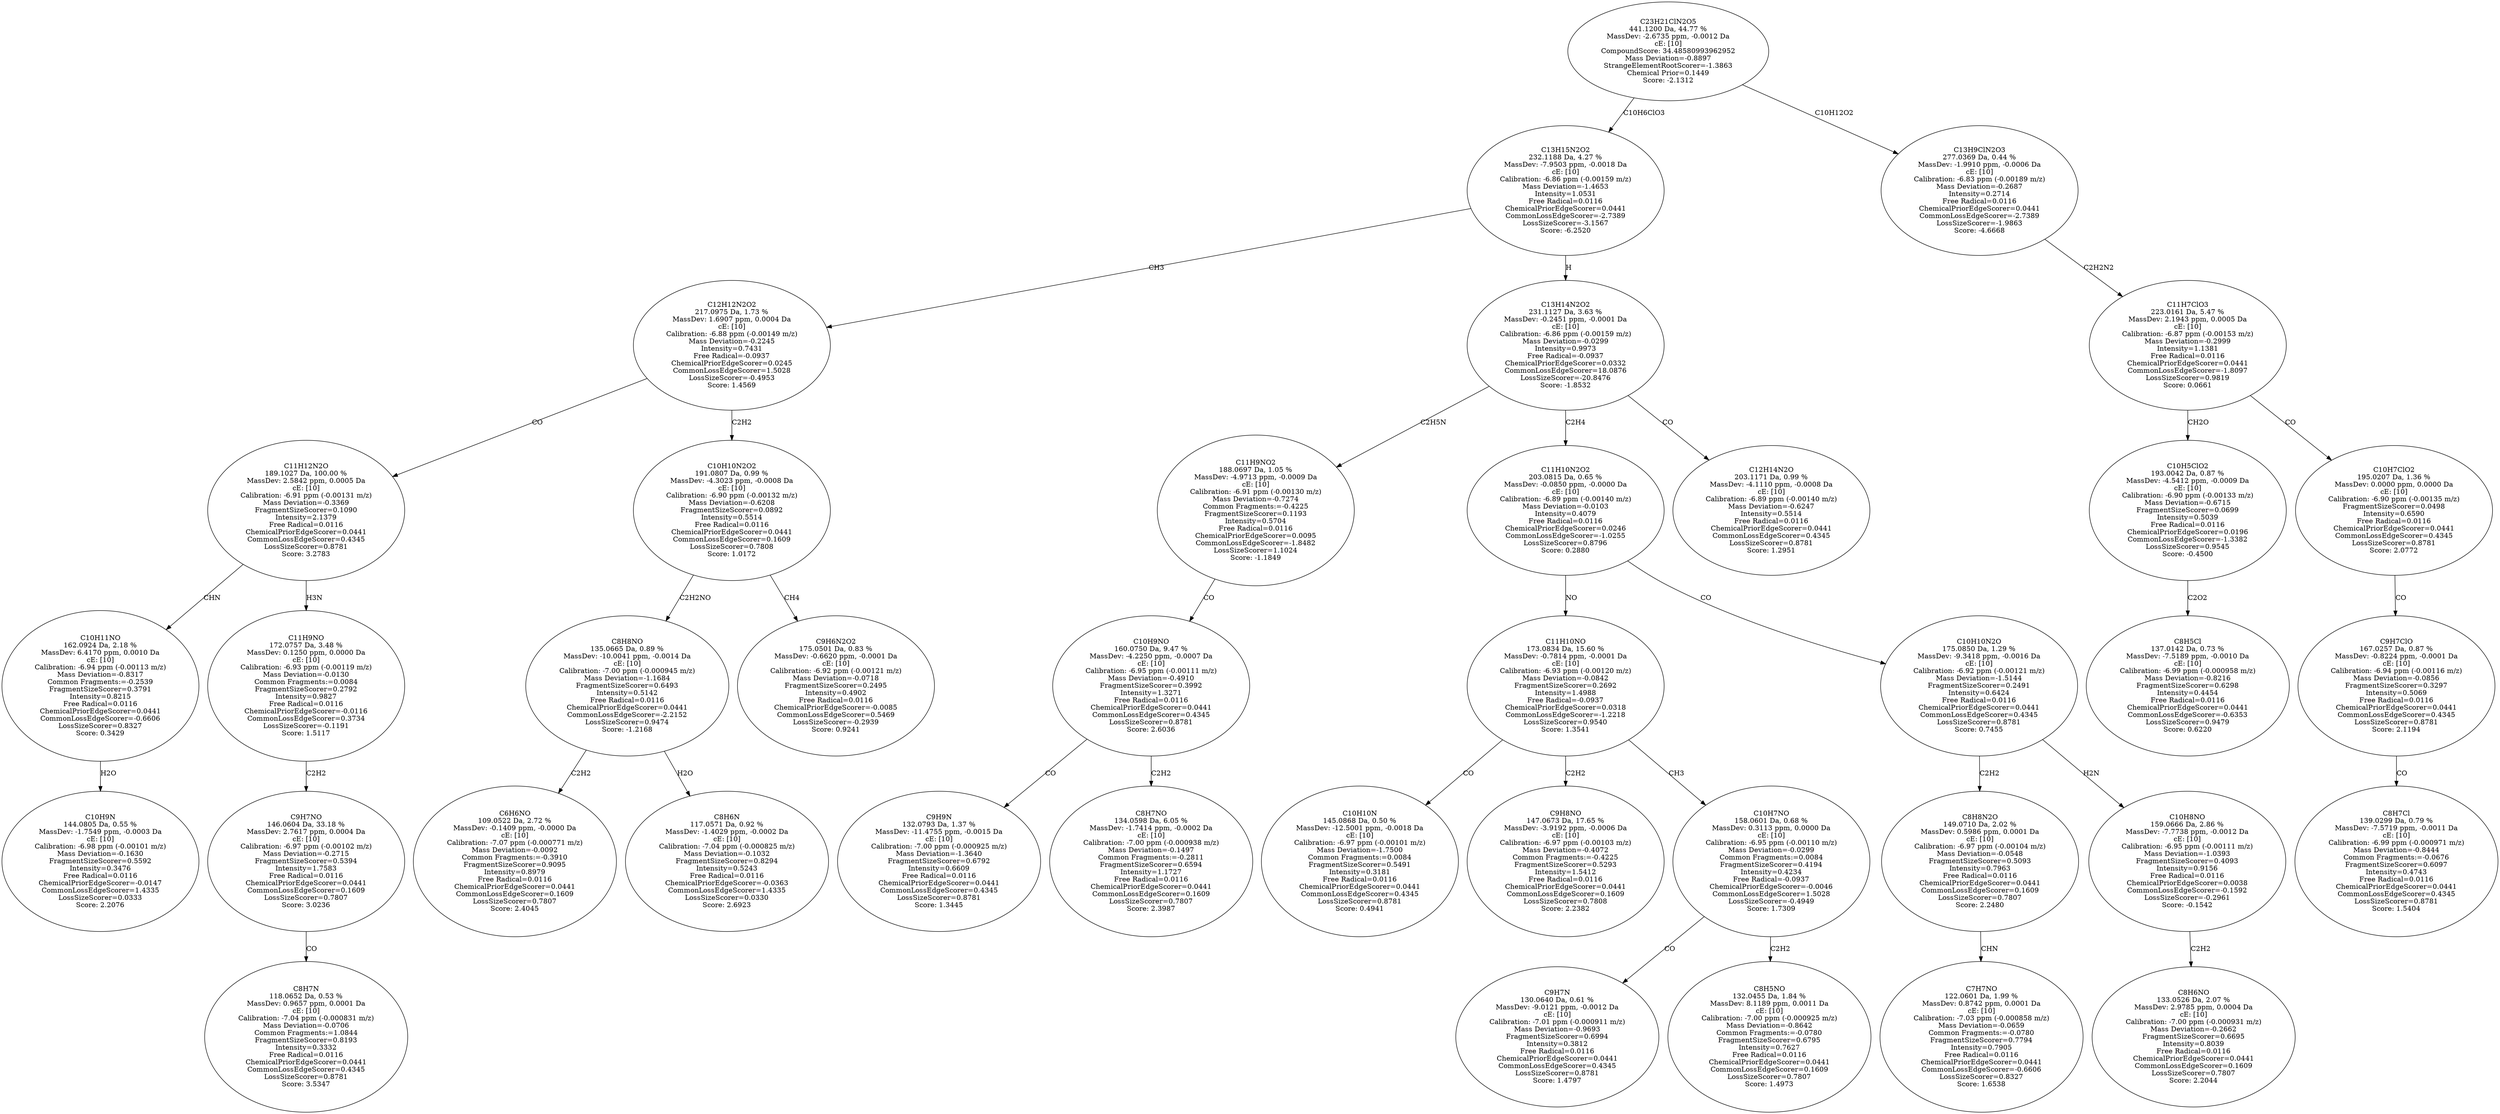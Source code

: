 strict digraph {
v1 [label="C10H9N\n144.0805 Da, 0.55 %\nMassDev: -1.7549 ppm, -0.0003 Da\ncE: [10]\nCalibration: -6.98 ppm (-0.00101 m/z)\nMass Deviation=-0.1630\nFragmentSizeScorer=0.5592\nIntensity=0.3476\nFree Radical=0.0116\nChemicalPriorEdgeScorer=-0.0147\nCommonLossEdgeScorer=1.4335\nLossSizeScorer=0.0333\nScore: 2.2076"];
v2 [label="C10H11NO\n162.0924 Da, 2.18 %\nMassDev: 6.4170 ppm, 0.0010 Da\ncE: [10]\nCalibration: -6.94 ppm (-0.00113 m/z)\nMass Deviation=-0.8317\nCommon Fragments:=-0.2539\nFragmentSizeScorer=0.3791\nIntensity=0.8215\nFree Radical=0.0116\nChemicalPriorEdgeScorer=0.0441\nCommonLossEdgeScorer=-0.6606\nLossSizeScorer=0.8327\nScore: 0.3429"];
v3 [label="C8H7N\n118.0652 Da, 0.53 %\nMassDev: 0.9657 ppm, 0.0001 Da\ncE: [10]\nCalibration: -7.04 ppm (-0.000831 m/z)\nMass Deviation=-0.0706\nCommon Fragments:=1.0844\nFragmentSizeScorer=0.8193\nIntensity=0.3332\nFree Radical=0.0116\nChemicalPriorEdgeScorer=0.0441\nCommonLossEdgeScorer=0.4345\nLossSizeScorer=0.8781\nScore: 3.5347"];
v4 [label="C9H7NO\n146.0604 Da, 33.18 %\nMassDev: 2.7617 ppm, 0.0004 Da\ncE: [10]\nCalibration: -6.97 ppm (-0.00102 m/z)\nMass Deviation=-0.2715\nFragmentSizeScorer=0.5394\nIntensity=1.7583\nFree Radical=0.0116\nChemicalPriorEdgeScorer=0.0441\nCommonLossEdgeScorer=0.1609\nLossSizeScorer=0.7807\nScore: 3.0236"];
v5 [label="C11H9NO\n172.0757 Da, 3.48 %\nMassDev: 0.1250 ppm, 0.0000 Da\ncE: [10]\nCalibration: -6.93 ppm (-0.00119 m/z)\nMass Deviation=-0.0130\nCommon Fragments:=0.0084\nFragmentSizeScorer=0.2792\nIntensity=0.9827\nFree Radical=0.0116\nChemicalPriorEdgeScorer=-0.0116\nCommonLossEdgeScorer=0.3734\nLossSizeScorer=-0.1191\nScore: 1.5117"];
v6 [label="C11H12N2O\n189.1027 Da, 100.00 %\nMassDev: 2.5842 ppm, 0.0005 Da\ncE: [10]\nCalibration: -6.91 ppm (-0.00131 m/z)\nMass Deviation=-0.3369\nFragmentSizeScorer=0.1090\nIntensity=2.1379\nFree Radical=0.0116\nChemicalPriorEdgeScorer=0.0441\nCommonLossEdgeScorer=0.4345\nLossSizeScorer=0.8781\nScore: 3.2783"];
v7 [label="C6H6NO\n109.0522 Da, 2.72 %\nMassDev: -0.1409 ppm, -0.0000 Da\ncE: [10]\nCalibration: -7.07 ppm (-0.000771 m/z)\nMass Deviation=-0.0092\nCommon Fragments:=-0.3910\nFragmentSizeScorer=0.9095\nIntensity=0.8979\nFree Radical=0.0116\nChemicalPriorEdgeScorer=0.0441\nCommonLossEdgeScorer=0.1609\nLossSizeScorer=0.7807\nScore: 2.4045"];
v8 [label="C8H6N\n117.0571 Da, 0.92 %\nMassDev: -1.4029 ppm, -0.0002 Da\ncE: [10]\nCalibration: -7.04 ppm (-0.000825 m/z)\nMass Deviation=-0.1032\nFragmentSizeScorer=0.8294\nIntensity=0.5243\nFree Radical=0.0116\nChemicalPriorEdgeScorer=-0.0363\nCommonLossEdgeScorer=1.4335\nLossSizeScorer=0.0330\nScore: 2.6923"];
v9 [label="C8H8NO\n135.0665 Da, 0.89 %\nMassDev: -10.0041 ppm, -0.0014 Da\ncE: [10]\nCalibration: -7.00 ppm (-0.000945 m/z)\nMass Deviation=-1.1684\nFragmentSizeScorer=0.6493\nIntensity=0.5142\nFree Radical=0.0116\nChemicalPriorEdgeScorer=0.0441\nCommonLossEdgeScorer=-2.2152\nLossSizeScorer=0.9474\nScore: -1.2168"];
v10 [label="C9H6N2O2\n175.0501 Da, 0.83 %\nMassDev: -0.6620 ppm, -0.0001 Da\ncE: [10]\nCalibration: -6.92 ppm (-0.00121 m/z)\nMass Deviation=-0.0718\nFragmentSizeScorer=0.2495\nIntensity=0.4902\nFree Radical=0.0116\nChemicalPriorEdgeScorer=-0.0085\nCommonLossEdgeScorer=0.5469\nLossSizeScorer=-0.2939\nScore: 0.9241"];
v11 [label="C10H10N2O2\n191.0807 Da, 0.99 %\nMassDev: -4.3023 ppm, -0.0008 Da\ncE: [10]\nCalibration: -6.90 ppm (-0.00132 m/z)\nMass Deviation=-0.6208\nFragmentSizeScorer=0.0892\nIntensity=0.5514\nFree Radical=0.0116\nChemicalPriorEdgeScorer=0.0441\nCommonLossEdgeScorer=0.1609\nLossSizeScorer=0.7808\nScore: 1.0172"];
v12 [label="C12H12N2O2\n217.0975 Da, 1.73 %\nMassDev: 1.6907 ppm, 0.0004 Da\ncE: [10]\nCalibration: -6.88 ppm (-0.00149 m/z)\nMass Deviation=-0.2245\nIntensity=0.7431\nFree Radical=-0.0937\nChemicalPriorEdgeScorer=0.0245\nCommonLossEdgeScorer=1.5028\nLossSizeScorer=-0.4953\nScore: 1.4569"];
v13 [label="C9H9N\n132.0793 Da, 1.37 %\nMassDev: -11.4755 ppm, -0.0015 Da\ncE: [10]\nCalibration: -7.00 ppm (-0.000925 m/z)\nMass Deviation=-1.3640\nFragmentSizeScorer=0.6792\nIntensity=0.6609\nFree Radical=0.0116\nChemicalPriorEdgeScorer=0.0441\nCommonLossEdgeScorer=0.4345\nLossSizeScorer=0.8781\nScore: 1.3445"];
v14 [label="C8H7NO\n134.0598 Da, 6.05 %\nMassDev: -1.7414 ppm, -0.0002 Da\ncE: [10]\nCalibration: -7.00 ppm (-0.000938 m/z)\nMass Deviation=-0.1497\nCommon Fragments:=-0.2811\nFragmentSizeScorer=0.6594\nIntensity=1.1727\nFree Radical=0.0116\nChemicalPriorEdgeScorer=0.0441\nCommonLossEdgeScorer=0.1609\nLossSizeScorer=0.7807\nScore: 2.3987"];
v15 [label="C10H9NO\n160.0750 Da, 9.47 %\nMassDev: -4.2250 ppm, -0.0007 Da\ncE: [10]\nCalibration: -6.95 ppm (-0.00111 m/z)\nMass Deviation=-0.4910\nFragmentSizeScorer=0.3992\nIntensity=1.3271\nFree Radical=0.0116\nChemicalPriorEdgeScorer=0.0441\nCommonLossEdgeScorer=0.4345\nLossSizeScorer=0.8781\nScore: 2.6036"];
v16 [label="C11H9NO2\n188.0697 Da, 1.05 %\nMassDev: -4.9713 ppm, -0.0009 Da\ncE: [10]\nCalibration: -6.91 ppm (-0.00130 m/z)\nMass Deviation=-0.7274\nCommon Fragments:=-0.4225\nFragmentSizeScorer=0.1193\nIntensity=0.5704\nFree Radical=0.0116\nChemicalPriorEdgeScorer=0.0095\nCommonLossEdgeScorer=-1.8482\nLossSizeScorer=1.1024\nScore: -1.1849"];
v17 [label="C10H10N\n145.0868 Da, 0.50 %\nMassDev: -12.5001 ppm, -0.0018 Da\ncE: [10]\nCalibration: -6.97 ppm (-0.00101 m/z)\nMass Deviation=-1.7500\nCommon Fragments:=0.0084\nFragmentSizeScorer=0.5491\nIntensity=0.3181\nFree Radical=0.0116\nChemicalPriorEdgeScorer=0.0441\nCommonLossEdgeScorer=0.4345\nLossSizeScorer=0.8781\nScore: 0.4941"];
v18 [label="C9H8NO\n147.0673 Da, 17.65 %\nMassDev: -3.9192 ppm, -0.0006 Da\ncE: [10]\nCalibration: -6.97 ppm (-0.00103 m/z)\nMass Deviation=-0.4072\nCommon Fragments:=-0.4225\nFragmentSizeScorer=0.5293\nIntensity=1.5412\nFree Radical=0.0116\nChemicalPriorEdgeScorer=0.0441\nCommonLossEdgeScorer=0.1609\nLossSizeScorer=0.7808\nScore: 2.2382"];
v19 [label="C9H7N\n130.0640 Da, 0.61 %\nMassDev: -9.0121 ppm, -0.0012 Da\ncE: [10]\nCalibration: -7.01 ppm (-0.000911 m/z)\nMass Deviation=-0.9693\nFragmentSizeScorer=0.6994\nIntensity=0.3812\nFree Radical=0.0116\nChemicalPriorEdgeScorer=0.0441\nCommonLossEdgeScorer=0.4345\nLossSizeScorer=0.8781\nScore: 1.4797"];
v20 [label="C8H5NO\n132.0455 Da, 1.84 %\nMassDev: 8.1189 ppm, 0.0011 Da\ncE: [10]\nCalibration: -7.00 ppm (-0.000925 m/z)\nMass Deviation=-0.8642\nCommon Fragments:=-0.0780\nFragmentSizeScorer=0.6795\nIntensity=0.7627\nFree Radical=0.0116\nChemicalPriorEdgeScorer=0.0441\nCommonLossEdgeScorer=0.1609\nLossSizeScorer=0.7807\nScore: 1.4973"];
v21 [label="C10H7NO\n158.0601 Da, 0.68 %\nMassDev: 0.3113 ppm, 0.0000 Da\ncE: [10]\nCalibration: -6.95 ppm (-0.00110 m/z)\nMass Deviation=-0.0299\nCommon Fragments:=0.0084\nFragmentSizeScorer=0.4194\nIntensity=0.4234\nFree Radical=-0.0937\nChemicalPriorEdgeScorer=-0.0046\nCommonLossEdgeScorer=1.5028\nLossSizeScorer=-0.4949\nScore: 1.7309"];
v22 [label="C11H10NO\n173.0834 Da, 15.60 %\nMassDev: -0.7814 ppm, -0.0001 Da\ncE: [10]\nCalibration: -6.93 ppm (-0.00120 m/z)\nMass Deviation=-0.0842\nFragmentSizeScorer=0.2692\nIntensity=1.4988\nFree Radical=-0.0937\nChemicalPriorEdgeScorer=0.0318\nCommonLossEdgeScorer=-1.2218\nLossSizeScorer=0.9540\nScore: 1.3541"];
v23 [label="C7H7NO\n122.0601 Da, 1.99 %\nMassDev: 0.8742 ppm, 0.0001 Da\ncE: [10]\nCalibration: -7.03 ppm (-0.000858 m/z)\nMass Deviation=-0.0659\nCommon Fragments:=-0.0780\nFragmentSizeScorer=0.7794\nIntensity=0.7905\nFree Radical=0.0116\nChemicalPriorEdgeScorer=0.0441\nCommonLossEdgeScorer=-0.6606\nLossSizeScorer=0.8327\nScore: 1.6538"];
v24 [label="C8H8N2O\n149.0710 Da, 2.02 %\nMassDev: 0.5986 ppm, 0.0001 Da\ncE: [10]\nCalibration: -6.97 ppm (-0.00104 m/z)\nMass Deviation=-0.0548\nFragmentSizeScorer=0.5093\nIntensity=0.7963\nFree Radical=0.0116\nChemicalPriorEdgeScorer=0.0441\nCommonLossEdgeScorer=0.1609\nLossSizeScorer=0.7807\nScore: 2.2480"];
v25 [label="C8H6NO\n133.0526 Da, 2.07 %\nMassDev: 2.9785 ppm, 0.0004 Da\ncE: [10]\nCalibration: -7.00 ppm (-0.000931 m/z)\nMass Deviation=-0.2662\nFragmentSizeScorer=0.6695\nIntensity=0.8039\nFree Radical=0.0116\nChemicalPriorEdgeScorer=0.0441\nCommonLossEdgeScorer=0.1609\nLossSizeScorer=0.7807\nScore: 2.2044"];
v26 [label="C10H8NO\n159.0666 Da, 2.86 %\nMassDev: -7.7738 ppm, -0.0012 Da\ncE: [10]\nCalibration: -6.95 ppm (-0.00111 m/z)\nMass Deviation=-1.0393\nFragmentSizeScorer=0.4093\nIntensity=0.9156\nFree Radical=0.0116\nChemicalPriorEdgeScorer=0.0038\nCommonLossEdgeScorer=-0.1592\nLossSizeScorer=-0.2961\nScore: -0.1542"];
v27 [label="C10H10N2O\n175.0850 Da, 1.29 %\nMassDev: -9.3418 ppm, -0.0016 Da\ncE: [10]\nCalibration: -6.92 ppm (-0.00121 m/z)\nMass Deviation=-1.5144\nFragmentSizeScorer=0.2491\nIntensity=0.6424\nFree Radical=0.0116\nChemicalPriorEdgeScorer=0.0441\nCommonLossEdgeScorer=0.4345\nLossSizeScorer=0.8781\nScore: 0.7455"];
v28 [label="C11H10N2O2\n203.0815 Da, 0.65 %\nMassDev: -0.0850 ppm, -0.0000 Da\ncE: [10]\nCalibration: -6.89 ppm (-0.00140 m/z)\nMass Deviation=-0.0103\nIntensity=0.4079\nFree Radical=0.0116\nChemicalPriorEdgeScorer=0.0246\nCommonLossEdgeScorer=-1.0255\nLossSizeScorer=0.8796\nScore: 0.2880"];
v29 [label="C12H14N2O\n203.1171 Da, 0.99 %\nMassDev: -4.1110 ppm, -0.0008 Da\ncE: [10]\nCalibration: -6.89 ppm (-0.00140 m/z)\nMass Deviation=-0.6247\nIntensity=0.5514\nFree Radical=0.0116\nChemicalPriorEdgeScorer=0.0441\nCommonLossEdgeScorer=0.4345\nLossSizeScorer=0.8781\nScore: 1.2951"];
v30 [label="C13H14N2O2\n231.1127 Da, 3.63 %\nMassDev: -0.2451 ppm, -0.0001 Da\ncE: [10]\nCalibration: -6.86 ppm (-0.00159 m/z)\nMass Deviation=-0.0299\nIntensity=0.9973\nFree Radical=-0.0937\nChemicalPriorEdgeScorer=0.0332\nCommonLossEdgeScorer=18.0876\nLossSizeScorer=-20.8476\nScore: -1.8532"];
v31 [label="C13H15N2O2\n232.1188 Da, 4.27 %\nMassDev: -7.9503 ppm, -0.0018 Da\ncE: [10]\nCalibration: -6.86 ppm (-0.00159 m/z)\nMass Deviation=-1.4653\nIntensity=1.0531\nFree Radical=0.0116\nChemicalPriorEdgeScorer=0.0441\nCommonLossEdgeScorer=-2.7389\nLossSizeScorer=-3.1567\nScore: -6.2520"];
v32 [label="C8H5Cl\n137.0142 Da, 0.73 %\nMassDev: -7.5189 ppm, -0.0010 Da\ncE: [10]\nCalibration: -6.99 ppm (-0.000958 m/z)\nMass Deviation=-0.8216\nFragmentSizeScorer=0.6298\nIntensity=0.4454\nFree Radical=0.0116\nChemicalPriorEdgeScorer=0.0441\nCommonLossEdgeScorer=-0.6353\nLossSizeScorer=0.9479\nScore: 0.6220"];
v33 [label="C10H5ClO2\n193.0042 Da, 0.87 %\nMassDev: -4.5412 ppm, -0.0009 Da\ncE: [10]\nCalibration: -6.90 ppm (-0.00133 m/z)\nMass Deviation=-0.6715\nFragmentSizeScorer=0.0699\nIntensity=0.5039\nFree Radical=0.0116\nChemicalPriorEdgeScorer=0.0196\nCommonLossEdgeScorer=-1.3382\nLossSizeScorer=0.9545\nScore: -0.4500"];
v34 [label="C8H7Cl\n139.0299 Da, 0.79 %\nMassDev: -7.5719 ppm, -0.0011 Da\ncE: [10]\nCalibration: -6.99 ppm (-0.000971 m/z)\nMass Deviation=-0.8444\nCommon Fragments:=-0.0676\nFragmentSizeScorer=0.6097\nIntensity=0.4743\nFree Radical=0.0116\nChemicalPriorEdgeScorer=0.0441\nCommonLossEdgeScorer=0.4345\nLossSizeScorer=0.8781\nScore: 1.5404"];
v35 [label="C9H7ClO\n167.0257 Da, 0.87 %\nMassDev: -0.8224 ppm, -0.0001 Da\ncE: [10]\nCalibration: -6.94 ppm (-0.00116 m/z)\nMass Deviation=-0.0856\nFragmentSizeScorer=0.3297\nIntensity=0.5069\nFree Radical=0.0116\nChemicalPriorEdgeScorer=0.0441\nCommonLossEdgeScorer=0.4345\nLossSizeScorer=0.8781\nScore: 2.1194"];
v36 [label="C10H7ClO2\n195.0207 Da, 1.36 %\nMassDev: 0.0000 ppm, 0.0000 Da\ncE: [10]\nCalibration: -6.90 ppm (-0.00135 m/z)\nFragmentSizeScorer=0.0498\nIntensity=0.6590\nFree Radical=0.0116\nChemicalPriorEdgeScorer=0.0441\nCommonLossEdgeScorer=0.4345\nLossSizeScorer=0.8781\nScore: 2.0772"];
v37 [label="C11H7ClO3\n223.0161 Da, 5.47 %\nMassDev: 2.1943 ppm, 0.0005 Da\ncE: [10]\nCalibration: -6.87 ppm (-0.00153 m/z)\nMass Deviation=-0.2999\nIntensity=1.1381\nFree Radical=0.0116\nChemicalPriorEdgeScorer=0.0441\nCommonLossEdgeScorer=-1.8097\nLossSizeScorer=0.9819\nScore: 0.0661"];
v38 [label="C13H9ClN2O3\n277.0369 Da, 0.44 %\nMassDev: -1.9910 ppm, -0.0006 Da\ncE: [10]\nCalibration: -6.83 ppm (-0.00189 m/z)\nMass Deviation=-0.2687\nIntensity=0.2714\nFree Radical=0.0116\nChemicalPriorEdgeScorer=0.0441\nCommonLossEdgeScorer=-2.7389\nLossSizeScorer=-1.9863\nScore: -4.6668"];
v39 [label="C23H21ClN2O5\n441.1200 Da, 44.77 %\nMassDev: -2.6735 ppm, -0.0012 Da\ncE: [10]\nCompoundScore: 34.48580993962952\nMass Deviation=-0.8897\nStrangeElementRootScorer=-1.3863\nChemical Prior=0.1449\nScore: -2.1312"];
v2 -> v1 [label="H2O"];
v6 -> v2 [label="CHN"];
v4 -> v3 [label="CO"];
v5 -> v4 [label="C2H2"];
v6 -> v5 [label="H3N"];
v12 -> v6 [label="CO"];
v9 -> v7 [label="C2H2"];
v9 -> v8 [label="H2O"];
v11 -> v9 [label="C2H2NO"];
v11 -> v10 [label="CH4"];
v12 -> v11 [label="C2H2"];
v31 -> v12 [label="CH3"];
v15 -> v13 [label="CO"];
v15 -> v14 [label="C2H2"];
v16 -> v15 [label="CO"];
v30 -> v16 [label="C2H5N"];
v22 -> v17 [label="CO"];
v22 -> v18 [label="C2H2"];
v21 -> v19 [label="CO"];
v21 -> v20 [label="C2H2"];
v22 -> v21 [label="CH3"];
v28 -> v22 [label="NO"];
v24 -> v23 [label="CHN"];
v27 -> v24 [label="C2H2"];
v26 -> v25 [label="C2H2"];
v27 -> v26 [label="H2N"];
v28 -> v27 [label="CO"];
v30 -> v28 [label="C2H4"];
v30 -> v29 [label="CO"];
v31 -> v30 [label="H"];
v39 -> v31 [label="C10H6ClO3"];
v33 -> v32 [label="C2O2"];
v37 -> v33 [label="CH2O"];
v35 -> v34 [label="CO"];
v36 -> v35 [label="CO"];
v37 -> v36 [label="CO"];
v38 -> v37 [label="C2H2N2"];
v39 -> v38 [label="C10H12O2"];
}